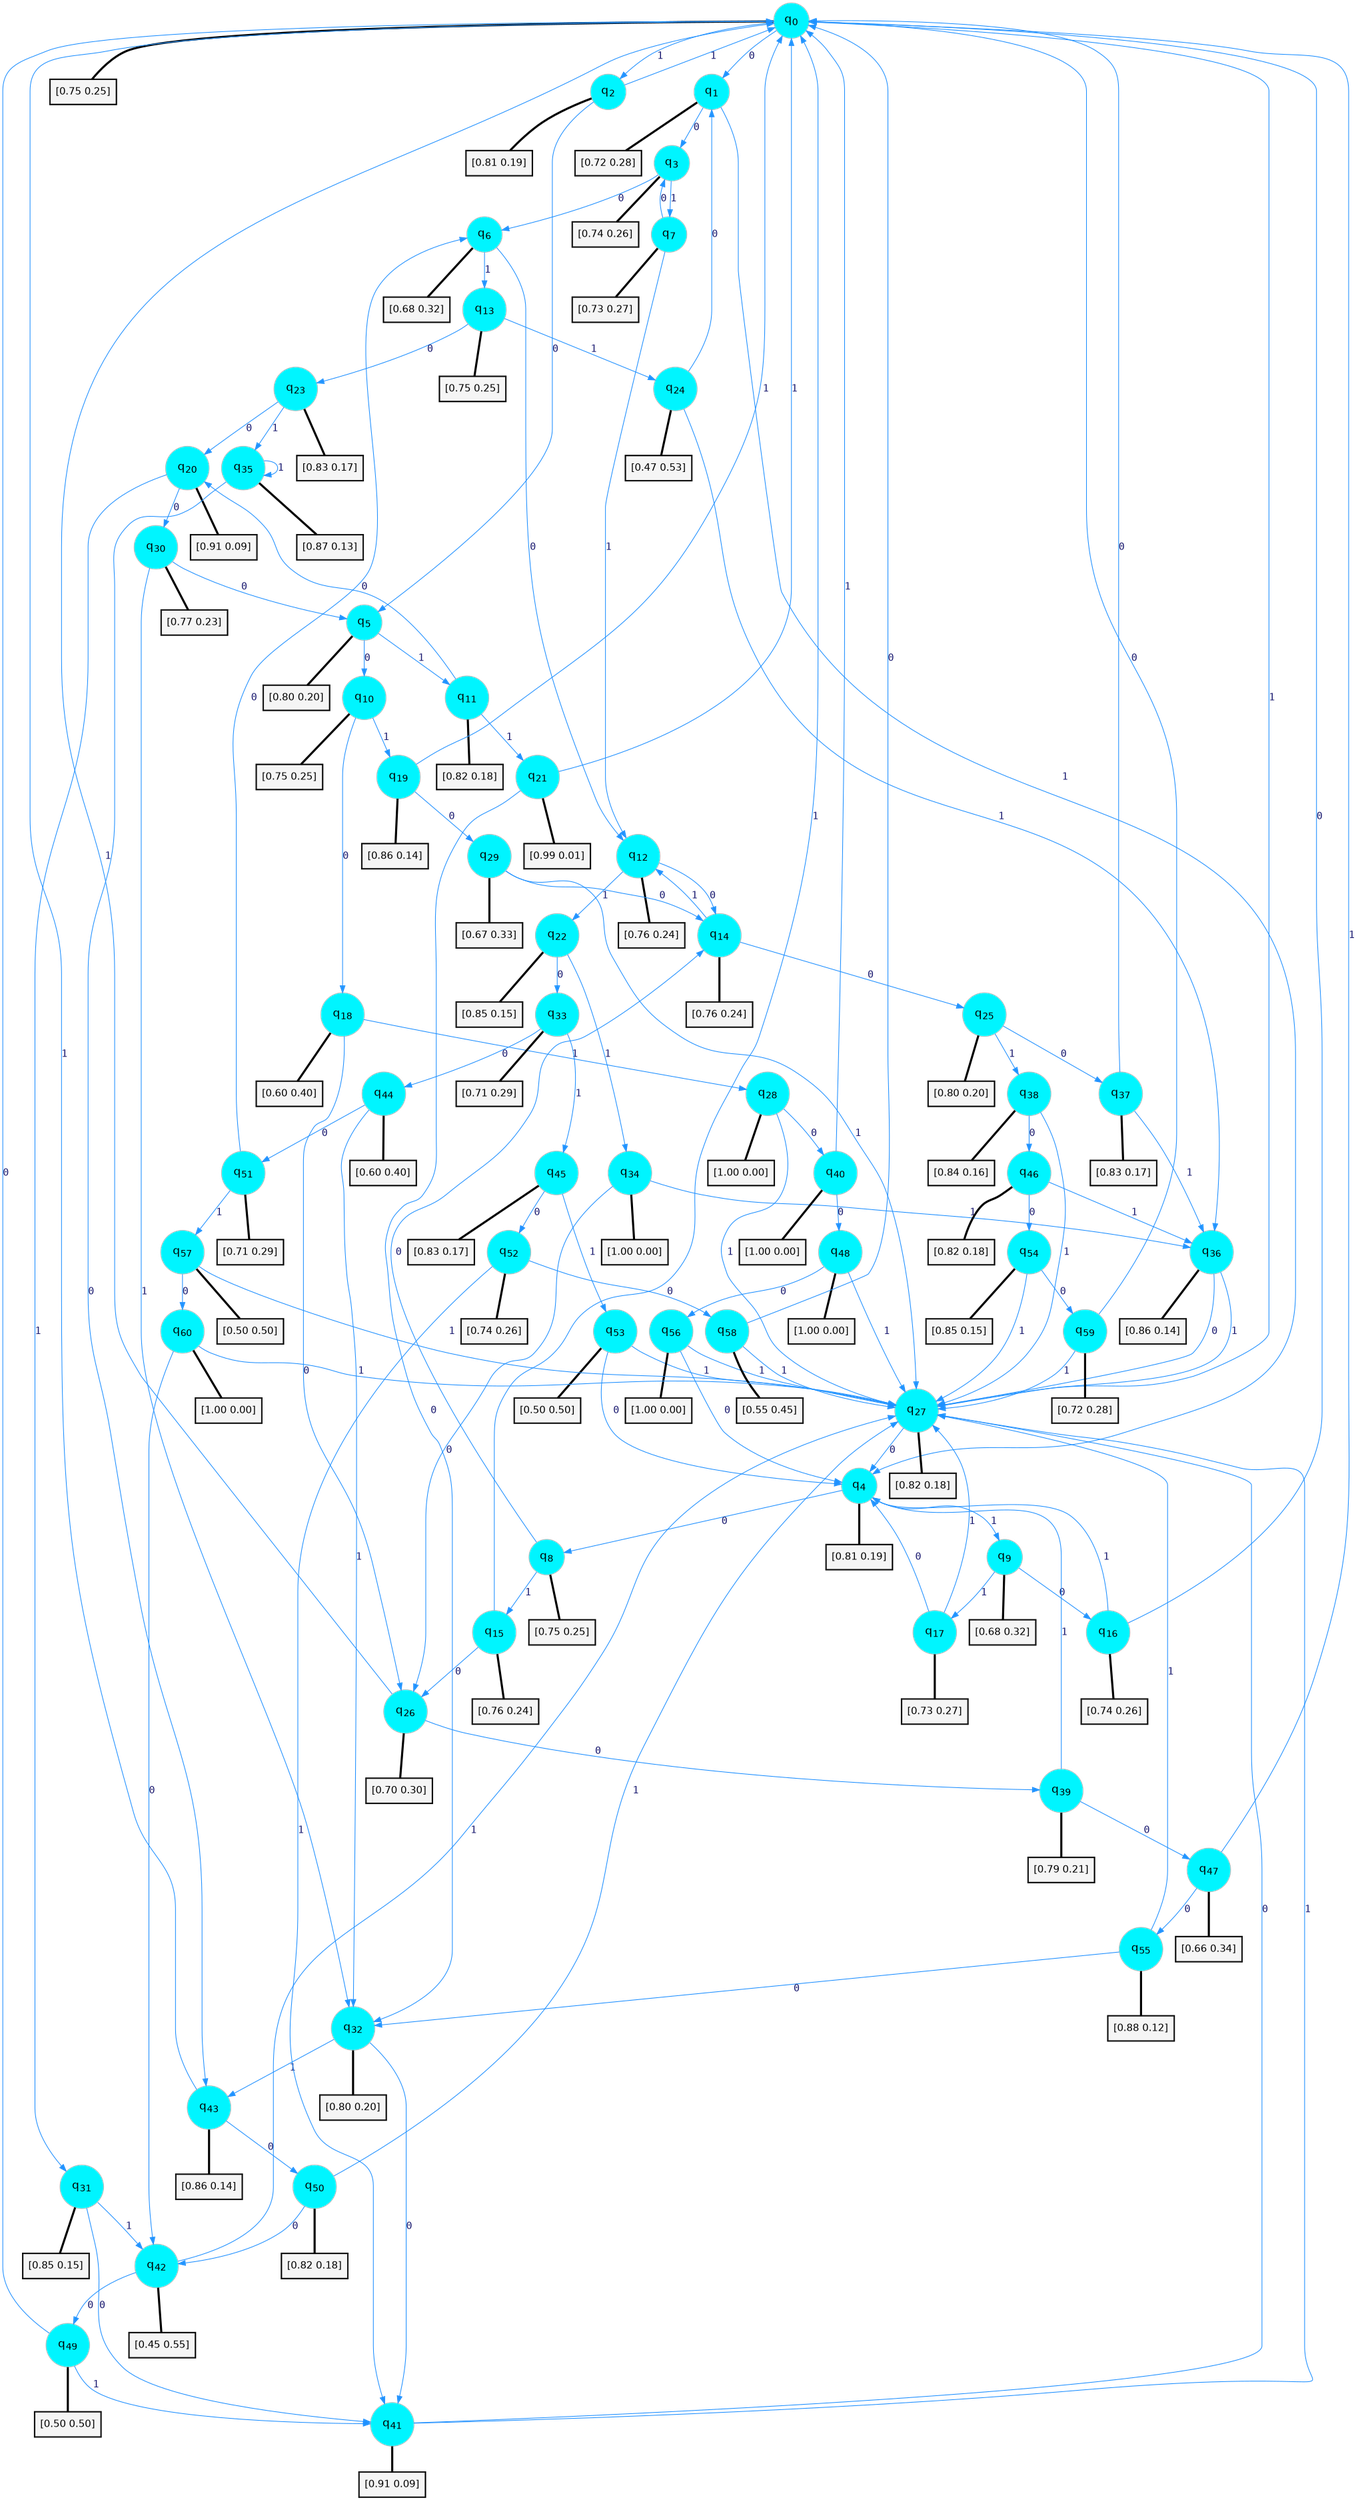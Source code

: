 digraph G {
graph [
bgcolor=transparent, dpi=300, rankdir=TD, size="40,25"];
node [
color=gray, fillcolor=turquoise1, fontcolor=black, fontname=Helvetica, fontsize=16, fontweight=bold, shape=circle, style=filled];
edge [
arrowsize=1, color=dodgerblue1, fontcolor=midnightblue, fontname=courier, fontweight=bold, penwidth=1, style=solid, weight=20];
0[label=<q<SUB>0</SUB>>];
1[label=<q<SUB>1</SUB>>];
2[label=<q<SUB>2</SUB>>];
3[label=<q<SUB>3</SUB>>];
4[label=<q<SUB>4</SUB>>];
5[label=<q<SUB>5</SUB>>];
6[label=<q<SUB>6</SUB>>];
7[label=<q<SUB>7</SUB>>];
8[label=<q<SUB>8</SUB>>];
9[label=<q<SUB>9</SUB>>];
10[label=<q<SUB>10</SUB>>];
11[label=<q<SUB>11</SUB>>];
12[label=<q<SUB>12</SUB>>];
13[label=<q<SUB>13</SUB>>];
14[label=<q<SUB>14</SUB>>];
15[label=<q<SUB>15</SUB>>];
16[label=<q<SUB>16</SUB>>];
17[label=<q<SUB>17</SUB>>];
18[label=<q<SUB>18</SUB>>];
19[label=<q<SUB>19</SUB>>];
20[label=<q<SUB>20</SUB>>];
21[label=<q<SUB>21</SUB>>];
22[label=<q<SUB>22</SUB>>];
23[label=<q<SUB>23</SUB>>];
24[label=<q<SUB>24</SUB>>];
25[label=<q<SUB>25</SUB>>];
26[label=<q<SUB>26</SUB>>];
27[label=<q<SUB>27</SUB>>];
28[label=<q<SUB>28</SUB>>];
29[label=<q<SUB>29</SUB>>];
30[label=<q<SUB>30</SUB>>];
31[label=<q<SUB>31</SUB>>];
32[label=<q<SUB>32</SUB>>];
33[label=<q<SUB>33</SUB>>];
34[label=<q<SUB>34</SUB>>];
35[label=<q<SUB>35</SUB>>];
36[label=<q<SUB>36</SUB>>];
37[label=<q<SUB>37</SUB>>];
38[label=<q<SUB>38</SUB>>];
39[label=<q<SUB>39</SUB>>];
40[label=<q<SUB>40</SUB>>];
41[label=<q<SUB>41</SUB>>];
42[label=<q<SUB>42</SUB>>];
43[label=<q<SUB>43</SUB>>];
44[label=<q<SUB>44</SUB>>];
45[label=<q<SUB>45</SUB>>];
46[label=<q<SUB>46</SUB>>];
47[label=<q<SUB>47</SUB>>];
48[label=<q<SUB>48</SUB>>];
49[label=<q<SUB>49</SUB>>];
50[label=<q<SUB>50</SUB>>];
51[label=<q<SUB>51</SUB>>];
52[label=<q<SUB>52</SUB>>];
53[label=<q<SUB>53</SUB>>];
54[label=<q<SUB>54</SUB>>];
55[label=<q<SUB>55</SUB>>];
56[label=<q<SUB>56</SUB>>];
57[label=<q<SUB>57</SUB>>];
58[label=<q<SUB>58</SUB>>];
59[label=<q<SUB>59</SUB>>];
60[label=<q<SUB>60</SUB>>];
61[label="[0.75 0.25]", shape=box,fontcolor=black, fontname=Helvetica, fontsize=14, penwidth=2, fillcolor=whitesmoke,color=black];
62[label="[0.72 0.28]", shape=box,fontcolor=black, fontname=Helvetica, fontsize=14, penwidth=2, fillcolor=whitesmoke,color=black];
63[label="[0.81 0.19]", shape=box,fontcolor=black, fontname=Helvetica, fontsize=14, penwidth=2, fillcolor=whitesmoke,color=black];
64[label="[0.74 0.26]", shape=box,fontcolor=black, fontname=Helvetica, fontsize=14, penwidth=2, fillcolor=whitesmoke,color=black];
65[label="[0.81 0.19]", shape=box,fontcolor=black, fontname=Helvetica, fontsize=14, penwidth=2, fillcolor=whitesmoke,color=black];
66[label="[0.80 0.20]", shape=box,fontcolor=black, fontname=Helvetica, fontsize=14, penwidth=2, fillcolor=whitesmoke,color=black];
67[label="[0.68 0.32]", shape=box,fontcolor=black, fontname=Helvetica, fontsize=14, penwidth=2, fillcolor=whitesmoke,color=black];
68[label="[0.73 0.27]", shape=box,fontcolor=black, fontname=Helvetica, fontsize=14, penwidth=2, fillcolor=whitesmoke,color=black];
69[label="[0.75 0.25]", shape=box,fontcolor=black, fontname=Helvetica, fontsize=14, penwidth=2, fillcolor=whitesmoke,color=black];
70[label="[0.68 0.32]", shape=box,fontcolor=black, fontname=Helvetica, fontsize=14, penwidth=2, fillcolor=whitesmoke,color=black];
71[label="[0.75 0.25]", shape=box,fontcolor=black, fontname=Helvetica, fontsize=14, penwidth=2, fillcolor=whitesmoke,color=black];
72[label="[0.82 0.18]", shape=box,fontcolor=black, fontname=Helvetica, fontsize=14, penwidth=2, fillcolor=whitesmoke,color=black];
73[label="[0.76 0.24]", shape=box,fontcolor=black, fontname=Helvetica, fontsize=14, penwidth=2, fillcolor=whitesmoke,color=black];
74[label="[0.75 0.25]", shape=box,fontcolor=black, fontname=Helvetica, fontsize=14, penwidth=2, fillcolor=whitesmoke,color=black];
75[label="[0.76 0.24]", shape=box,fontcolor=black, fontname=Helvetica, fontsize=14, penwidth=2, fillcolor=whitesmoke,color=black];
76[label="[0.76 0.24]", shape=box,fontcolor=black, fontname=Helvetica, fontsize=14, penwidth=2, fillcolor=whitesmoke,color=black];
77[label="[0.74 0.26]", shape=box,fontcolor=black, fontname=Helvetica, fontsize=14, penwidth=2, fillcolor=whitesmoke,color=black];
78[label="[0.73 0.27]", shape=box,fontcolor=black, fontname=Helvetica, fontsize=14, penwidth=2, fillcolor=whitesmoke,color=black];
79[label="[0.60 0.40]", shape=box,fontcolor=black, fontname=Helvetica, fontsize=14, penwidth=2, fillcolor=whitesmoke,color=black];
80[label="[0.86 0.14]", shape=box,fontcolor=black, fontname=Helvetica, fontsize=14, penwidth=2, fillcolor=whitesmoke,color=black];
81[label="[0.91 0.09]", shape=box,fontcolor=black, fontname=Helvetica, fontsize=14, penwidth=2, fillcolor=whitesmoke,color=black];
82[label="[0.99 0.01]", shape=box,fontcolor=black, fontname=Helvetica, fontsize=14, penwidth=2, fillcolor=whitesmoke,color=black];
83[label="[0.85 0.15]", shape=box,fontcolor=black, fontname=Helvetica, fontsize=14, penwidth=2, fillcolor=whitesmoke,color=black];
84[label="[0.83 0.17]", shape=box,fontcolor=black, fontname=Helvetica, fontsize=14, penwidth=2, fillcolor=whitesmoke,color=black];
85[label="[0.47 0.53]", shape=box,fontcolor=black, fontname=Helvetica, fontsize=14, penwidth=2, fillcolor=whitesmoke,color=black];
86[label="[0.80 0.20]", shape=box,fontcolor=black, fontname=Helvetica, fontsize=14, penwidth=2, fillcolor=whitesmoke,color=black];
87[label="[0.70 0.30]", shape=box,fontcolor=black, fontname=Helvetica, fontsize=14, penwidth=2, fillcolor=whitesmoke,color=black];
88[label="[0.82 0.18]", shape=box,fontcolor=black, fontname=Helvetica, fontsize=14, penwidth=2, fillcolor=whitesmoke,color=black];
89[label="[1.00 0.00]", shape=box,fontcolor=black, fontname=Helvetica, fontsize=14, penwidth=2, fillcolor=whitesmoke,color=black];
90[label="[0.67 0.33]", shape=box,fontcolor=black, fontname=Helvetica, fontsize=14, penwidth=2, fillcolor=whitesmoke,color=black];
91[label="[0.77 0.23]", shape=box,fontcolor=black, fontname=Helvetica, fontsize=14, penwidth=2, fillcolor=whitesmoke,color=black];
92[label="[0.85 0.15]", shape=box,fontcolor=black, fontname=Helvetica, fontsize=14, penwidth=2, fillcolor=whitesmoke,color=black];
93[label="[0.80 0.20]", shape=box,fontcolor=black, fontname=Helvetica, fontsize=14, penwidth=2, fillcolor=whitesmoke,color=black];
94[label="[0.71 0.29]", shape=box,fontcolor=black, fontname=Helvetica, fontsize=14, penwidth=2, fillcolor=whitesmoke,color=black];
95[label="[1.00 0.00]", shape=box,fontcolor=black, fontname=Helvetica, fontsize=14, penwidth=2, fillcolor=whitesmoke,color=black];
96[label="[0.87 0.13]", shape=box,fontcolor=black, fontname=Helvetica, fontsize=14, penwidth=2, fillcolor=whitesmoke,color=black];
97[label="[0.86 0.14]", shape=box,fontcolor=black, fontname=Helvetica, fontsize=14, penwidth=2, fillcolor=whitesmoke,color=black];
98[label="[0.83 0.17]", shape=box,fontcolor=black, fontname=Helvetica, fontsize=14, penwidth=2, fillcolor=whitesmoke,color=black];
99[label="[0.84 0.16]", shape=box,fontcolor=black, fontname=Helvetica, fontsize=14, penwidth=2, fillcolor=whitesmoke,color=black];
100[label="[0.79 0.21]", shape=box,fontcolor=black, fontname=Helvetica, fontsize=14, penwidth=2, fillcolor=whitesmoke,color=black];
101[label="[1.00 0.00]", shape=box,fontcolor=black, fontname=Helvetica, fontsize=14, penwidth=2, fillcolor=whitesmoke,color=black];
102[label="[0.91 0.09]", shape=box,fontcolor=black, fontname=Helvetica, fontsize=14, penwidth=2, fillcolor=whitesmoke,color=black];
103[label="[0.45 0.55]", shape=box,fontcolor=black, fontname=Helvetica, fontsize=14, penwidth=2, fillcolor=whitesmoke,color=black];
104[label="[0.86 0.14]", shape=box,fontcolor=black, fontname=Helvetica, fontsize=14, penwidth=2, fillcolor=whitesmoke,color=black];
105[label="[0.60 0.40]", shape=box,fontcolor=black, fontname=Helvetica, fontsize=14, penwidth=2, fillcolor=whitesmoke,color=black];
106[label="[0.83 0.17]", shape=box,fontcolor=black, fontname=Helvetica, fontsize=14, penwidth=2, fillcolor=whitesmoke,color=black];
107[label="[0.82 0.18]", shape=box,fontcolor=black, fontname=Helvetica, fontsize=14, penwidth=2, fillcolor=whitesmoke,color=black];
108[label="[0.66 0.34]", shape=box,fontcolor=black, fontname=Helvetica, fontsize=14, penwidth=2, fillcolor=whitesmoke,color=black];
109[label="[1.00 0.00]", shape=box,fontcolor=black, fontname=Helvetica, fontsize=14, penwidth=2, fillcolor=whitesmoke,color=black];
110[label="[0.50 0.50]", shape=box,fontcolor=black, fontname=Helvetica, fontsize=14, penwidth=2, fillcolor=whitesmoke,color=black];
111[label="[0.82 0.18]", shape=box,fontcolor=black, fontname=Helvetica, fontsize=14, penwidth=2, fillcolor=whitesmoke,color=black];
112[label="[0.71 0.29]", shape=box,fontcolor=black, fontname=Helvetica, fontsize=14, penwidth=2, fillcolor=whitesmoke,color=black];
113[label="[0.74 0.26]", shape=box,fontcolor=black, fontname=Helvetica, fontsize=14, penwidth=2, fillcolor=whitesmoke,color=black];
114[label="[0.50 0.50]", shape=box,fontcolor=black, fontname=Helvetica, fontsize=14, penwidth=2, fillcolor=whitesmoke,color=black];
115[label="[0.85 0.15]", shape=box,fontcolor=black, fontname=Helvetica, fontsize=14, penwidth=2, fillcolor=whitesmoke,color=black];
116[label="[0.88 0.12]", shape=box,fontcolor=black, fontname=Helvetica, fontsize=14, penwidth=2, fillcolor=whitesmoke,color=black];
117[label="[1.00 0.00]", shape=box,fontcolor=black, fontname=Helvetica, fontsize=14, penwidth=2, fillcolor=whitesmoke,color=black];
118[label="[0.50 0.50]", shape=box,fontcolor=black, fontname=Helvetica, fontsize=14, penwidth=2, fillcolor=whitesmoke,color=black];
119[label="[0.55 0.45]", shape=box,fontcolor=black, fontname=Helvetica, fontsize=14, penwidth=2, fillcolor=whitesmoke,color=black];
120[label="[0.72 0.28]", shape=box,fontcolor=black, fontname=Helvetica, fontsize=14, penwidth=2, fillcolor=whitesmoke,color=black];
121[label="[1.00 0.00]", shape=box,fontcolor=black, fontname=Helvetica, fontsize=14, penwidth=2, fillcolor=whitesmoke,color=black];
0->1 [label=0];
0->2 [label=1];
0->61 [arrowhead=none, penwidth=3,color=black];
1->3 [label=0];
1->4 [label=1];
1->62 [arrowhead=none, penwidth=3,color=black];
2->5 [label=0];
2->0 [label=1];
2->63 [arrowhead=none, penwidth=3,color=black];
3->6 [label=0];
3->7 [label=1];
3->64 [arrowhead=none, penwidth=3,color=black];
4->8 [label=0];
4->9 [label=1];
4->65 [arrowhead=none, penwidth=3,color=black];
5->10 [label=0];
5->11 [label=1];
5->66 [arrowhead=none, penwidth=3,color=black];
6->12 [label=0];
6->13 [label=1];
6->67 [arrowhead=none, penwidth=3,color=black];
7->3 [label=0];
7->12 [label=1];
7->68 [arrowhead=none, penwidth=3,color=black];
8->14 [label=0];
8->15 [label=1];
8->69 [arrowhead=none, penwidth=3,color=black];
9->16 [label=0];
9->17 [label=1];
9->70 [arrowhead=none, penwidth=3,color=black];
10->18 [label=0];
10->19 [label=1];
10->71 [arrowhead=none, penwidth=3,color=black];
11->20 [label=0];
11->21 [label=1];
11->72 [arrowhead=none, penwidth=3,color=black];
12->14 [label=0];
12->22 [label=1];
12->73 [arrowhead=none, penwidth=3,color=black];
13->23 [label=0];
13->24 [label=1];
13->74 [arrowhead=none, penwidth=3,color=black];
14->25 [label=0];
14->12 [label=1];
14->75 [arrowhead=none, penwidth=3,color=black];
15->26 [label=0];
15->0 [label=1];
15->76 [arrowhead=none, penwidth=3,color=black];
16->0 [label=0];
16->4 [label=1];
16->77 [arrowhead=none, penwidth=3,color=black];
17->4 [label=0];
17->27 [label=1];
17->78 [arrowhead=none, penwidth=3,color=black];
18->26 [label=0];
18->28 [label=1];
18->79 [arrowhead=none, penwidth=3,color=black];
19->29 [label=0];
19->0 [label=1];
19->80 [arrowhead=none, penwidth=3,color=black];
20->30 [label=0];
20->31 [label=1];
20->81 [arrowhead=none, penwidth=3,color=black];
21->32 [label=0];
21->0 [label=1];
21->82 [arrowhead=none, penwidth=3,color=black];
22->33 [label=0];
22->34 [label=1];
22->83 [arrowhead=none, penwidth=3,color=black];
23->20 [label=0];
23->35 [label=1];
23->84 [arrowhead=none, penwidth=3,color=black];
24->1 [label=0];
24->36 [label=1];
24->85 [arrowhead=none, penwidth=3,color=black];
25->37 [label=0];
25->38 [label=1];
25->86 [arrowhead=none, penwidth=3,color=black];
26->39 [label=0];
26->0 [label=1];
26->87 [arrowhead=none, penwidth=3,color=black];
27->4 [label=0];
27->0 [label=1];
27->88 [arrowhead=none, penwidth=3,color=black];
28->40 [label=0];
28->27 [label=1];
28->89 [arrowhead=none, penwidth=3,color=black];
29->14 [label=0];
29->27 [label=1];
29->90 [arrowhead=none, penwidth=3,color=black];
30->5 [label=0];
30->32 [label=1];
30->91 [arrowhead=none, penwidth=3,color=black];
31->41 [label=0];
31->42 [label=1];
31->92 [arrowhead=none, penwidth=3,color=black];
32->41 [label=0];
32->43 [label=1];
32->93 [arrowhead=none, penwidth=3,color=black];
33->44 [label=0];
33->45 [label=1];
33->94 [arrowhead=none, penwidth=3,color=black];
34->26 [label=0];
34->36 [label=1];
34->95 [arrowhead=none, penwidth=3,color=black];
35->43 [label=0];
35->35 [label=1];
35->96 [arrowhead=none, penwidth=3,color=black];
36->27 [label=0];
36->27 [label=1];
36->97 [arrowhead=none, penwidth=3,color=black];
37->0 [label=0];
37->36 [label=1];
37->98 [arrowhead=none, penwidth=3,color=black];
38->46 [label=0];
38->27 [label=1];
38->99 [arrowhead=none, penwidth=3,color=black];
39->47 [label=0];
39->4 [label=1];
39->100 [arrowhead=none, penwidth=3,color=black];
40->48 [label=0];
40->0 [label=1];
40->101 [arrowhead=none, penwidth=3,color=black];
41->27 [label=0];
41->27 [label=1];
41->102 [arrowhead=none, penwidth=3,color=black];
42->49 [label=0];
42->27 [label=1];
42->103 [arrowhead=none, penwidth=3,color=black];
43->50 [label=0];
43->0 [label=1];
43->104 [arrowhead=none, penwidth=3,color=black];
44->51 [label=0];
44->32 [label=1];
44->105 [arrowhead=none, penwidth=3,color=black];
45->52 [label=0];
45->53 [label=1];
45->106 [arrowhead=none, penwidth=3,color=black];
46->54 [label=0];
46->36 [label=1];
46->107 [arrowhead=none, penwidth=3,color=black];
47->55 [label=0];
47->0 [label=1];
47->108 [arrowhead=none, penwidth=3,color=black];
48->56 [label=0];
48->27 [label=1];
48->109 [arrowhead=none, penwidth=3,color=black];
49->0 [label=0];
49->41 [label=1];
49->110 [arrowhead=none, penwidth=3,color=black];
50->42 [label=0];
50->27 [label=1];
50->111 [arrowhead=none, penwidth=3,color=black];
51->6 [label=0];
51->57 [label=1];
51->112 [arrowhead=none, penwidth=3,color=black];
52->58 [label=0];
52->41 [label=1];
52->113 [arrowhead=none, penwidth=3,color=black];
53->4 [label=0];
53->27 [label=1];
53->114 [arrowhead=none, penwidth=3,color=black];
54->59 [label=0];
54->27 [label=1];
54->115 [arrowhead=none, penwidth=3,color=black];
55->32 [label=0];
55->27 [label=1];
55->116 [arrowhead=none, penwidth=3,color=black];
56->4 [label=0];
56->27 [label=1];
56->117 [arrowhead=none, penwidth=3,color=black];
57->60 [label=0];
57->27 [label=1];
57->118 [arrowhead=none, penwidth=3,color=black];
58->0 [label=0];
58->27 [label=1];
58->119 [arrowhead=none, penwidth=3,color=black];
59->0 [label=0];
59->27 [label=1];
59->120 [arrowhead=none, penwidth=3,color=black];
60->42 [label=0];
60->27 [label=1];
60->121 [arrowhead=none, penwidth=3,color=black];
}
